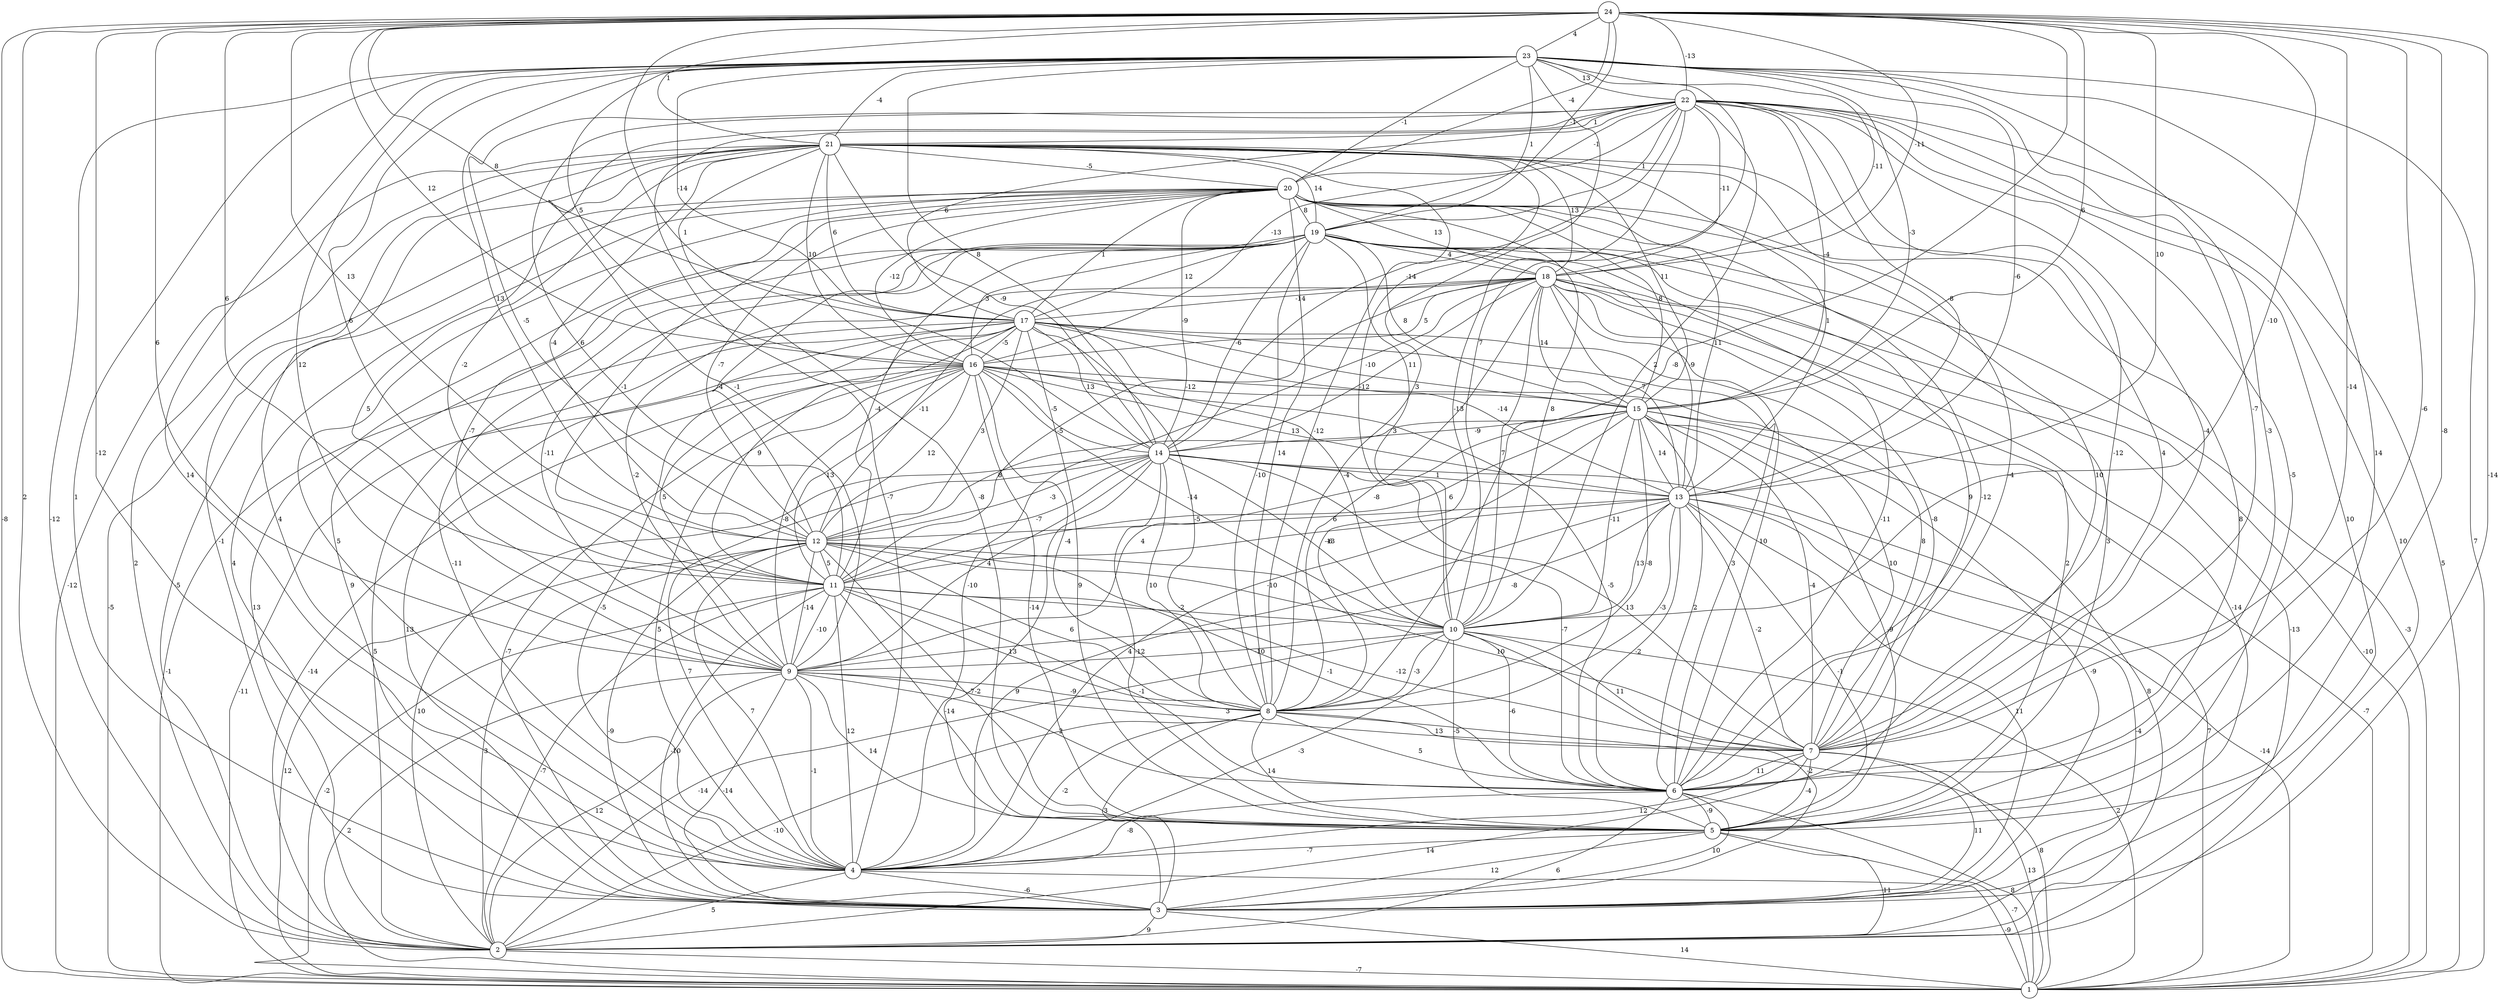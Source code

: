 graph { 
	 fontname="Helvetica,Arial,sans-serif" 
	 node [shape = circle]; 
	 24 -- 1 [label = "-8"];
	 24 -- 2 [label = "2"];
	 24 -- 3 [label = "-14"];
	 24 -- 4 [label = "-12"];
	 24 -- 5 [label = "-8"];
	 24 -- 6 [label = "-6"];
	 24 -- 7 [label = "-14"];
	 24 -- 8 [label = "-8"];
	 24 -- 9 [label = "6"];
	 24 -- 10 [label = "-10"];
	 24 -- 11 [label = "6"];
	 24 -- 12 [label = "13"];
	 24 -- 13 [label = "10"];
	 24 -- 14 [label = "1"];
	 24 -- 15 [label = "6"];
	 24 -- 16 [label = "12"];
	 24 -- 17 [label = "8"];
	 24 -- 18 [label = "-11"];
	 24 -- 19 [label = "-1"];
	 24 -- 20 [label = "-4"];
	 24 -- 21 [label = "1"];
	 24 -- 22 [label = "-13"];
	 24 -- 23 [label = "4"];
	 23 -- 1 [label = "7"];
	 23 -- 2 [label = "-12"];
	 23 -- 3 [label = "1"];
	 23 -- 4 [label = "14"];
	 23 -- 5 [label = "14"];
	 23 -- 6 [label = "-3"];
	 23 -- 7 [label = "-7"];
	 23 -- 8 [label = "3"];
	 23 -- 9 [label = "12"];
	 23 -- 10 [label = "7"];
	 23 -- 11 [label = "6"];
	 23 -- 12 [label = "13"];
	 23 -- 13 [label = "-6"];
	 23 -- 14 [label = "8"];
	 23 -- 15 [label = "-3"];
	 23 -- 16 [label = "5"];
	 23 -- 17 [label = "-14"];
	 23 -- 18 [label = "-11"];
	 23 -- 19 [label = "1"];
	 23 -- 20 [label = "-1"];
	 23 -- 21 [label = "-4"];
	 23 -- 22 [label = "13"];
	 22 -- 1 [label = "5"];
	 22 -- 2 [label = "10"];
	 22 -- 3 [label = "10"];
	 22 -- 4 [label = "-7"];
	 22 -- 5 [label = "-5"];
	 22 -- 6 [label = "-12"];
	 22 -- 7 [label = "-4"];
	 22 -- 8 [label = "-13"];
	 22 -- 9 [label = "-1"];
	 22 -- 10 [label = "2"];
	 22 -- 11 [label = "6"];
	 22 -- 12 [label = "-5"];
	 22 -- 13 [label = "-8"];
	 22 -- 14 [label = "-14"];
	 22 -- 15 [label = "-4"];
	 22 -- 16 [label = "-13"];
	 22 -- 17 [label = "6"];
	 22 -- 18 [label = "-11"];
	 22 -- 19 [label = "1"];
	 22 -- 20 [label = "-1"];
	 22 -- 21 [label = "1"];
	 21 -- 1 [label = "-12"];
	 21 -- 2 [label = "2"];
	 21 -- 3 [label = "-1"];
	 21 -- 4 [label = "4"];
	 21 -- 5 [label = "-8"];
	 21 -- 6 [label = "-4"];
	 21 -- 7 [label = "4"];
	 21 -- 8 [label = "-12"];
	 21 -- 9 [label = "5"];
	 21 -- 10 [label = "-12"];
	 21 -- 11 [label = "-2"];
	 21 -- 12 [label = "-4"];
	 21 -- 13 [label = "1"];
	 21 -- 14 [label = "-9"];
	 21 -- 15 [label = "11"];
	 21 -- 16 [label = "10"];
	 21 -- 17 [label = "6"];
	 21 -- 18 [label = "13"];
	 21 -- 19 [label = "14"];
	 21 -- 20 [label = "-5"];
	 20 -- 1 [label = "-5"];
	 20 -- 2 [label = "-5"];
	 20 -- 3 [label = "4"];
	 20 -- 4 [label = "5"];
	 20 -- 5 [label = "8"];
	 20 -- 6 [label = "-12"];
	 20 -- 7 [label = "10"];
	 20 -- 8 [label = "14"];
	 20 -- 9 [label = "-7"];
	 20 -- 10 [label = "8"];
	 20 -- 11 [label = "-1"];
	 20 -- 12 [label = "-7"];
	 20 -- 13 [label = "11"];
	 20 -- 14 [label = "-9"];
	 20 -- 15 [label = "8"];
	 20 -- 16 [label = "-12"];
	 20 -- 17 [label = "1"];
	 20 -- 18 [label = "13"];
	 20 -- 19 [label = "8"];
	 19 -- 1 [label = "-3"];
	 19 -- 2 [label = "13"];
	 19 -- 3 [label = "9"];
	 19 -- 4 [label = "-11"];
	 19 -- 5 [label = "3"];
	 19 -- 6 [label = "-11"];
	 19 -- 7 [label = "9"];
	 19 -- 8 [label = "-10"];
	 19 -- 9 [label = "-11"];
	 19 -- 10 [label = "3"];
	 19 -- 11 [label = "-4"];
	 19 -- 12 [label = "4"];
	 19 -- 13 [label = "-9"];
	 19 -- 14 [label = "-6"];
	 19 -- 15 [label = "8"];
	 19 -- 16 [label = "3"];
	 19 -- 17 [label = "12"];
	 19 -- 18 [label = "4"];
	 18 -- 1 [label = "-10"];
	 18 -- 2 [label = "-13"];
	 18 -- 3 [label = "-14"];
	 18 -- 4 [label = "-10"];
	 18 -- 5 [label = "2"];
	 18 -- 6 [label = "10"];
	 18 -- 7 [label = "-8"];
	 18 -- 8 [label = "-8"];
	 18 -- 9 [label = "-2"];
	 18 -- 10 [label = "7"];
	 18 -- 11 [label = "-5"];
	 18 -- 12 [label = "-11"];
	 18 -- 13 [label = "7"];
	 18 -- 14 [label = "11"];
	 18 -- 15 [label = "14"];
	 18 -- 16 [label = "5"];
	 18 -- 17 [label = "-14"];
	 17 -- 1 [label = "-1"];
	 17 -- 2 [label = "5"];
	 17 -- 3 [label = "13"];
	 17 -- 4 [label = "-5"];
	 17 -- 5 [label = "9"];
	 17 -- 6 [label = "3"];
	 17 -- 7 [label = "8"];
	 17 -- 8 [label = "-5"];
	 17 -- 9 [label = "5"];
	 17 -- 10 [label = "-4"];
	 17 -- 11 [label = "9"];
	 17 -- 12 [label = "3"];
	 17 -- 13 [label = "-14"];
	 17 -- 14 [label = "13"];
	 17 -- 15 [label = "-10"];
	 17 -- 16 [label = "-5"];
	 16 -- 1 [label = "-11"];
	 16 -- 2 [label = "-14"];
	 16 -- 3 [label = "-7"];
	 16 -- 4 [label = "5"];
	 16 -- 5 [label = "-14"];
	 16 -- 6 [label = "-5"];
	 16 -- 7 [label = "10"];
	 16 -- 8 [label = "-4"];
	 16 -- 9 [label = "-8"];
	 16 -- 10 [label = "-14"];
	 16 -- 11 [label = "13"];
	 16 -- 12 [label = "12"];
	 16 -- 13 [label = "13"];
	 16 -- 14 [label = "-5"];
	 16 -- 15 [label = "-12"];
	 15 -- 1 [label = "-7"];
	 15 -- 2 [label = "8"];
	 15 -- 3 [label = "-9"];
	 15 -- 4 [label = "4"];
	 15 -- 5 [label = "-9"];
	 15 -- 6 [label = "2"];
	 15 -- 7 [label = "-4"];
	 15 -- 8 [label = "-8"];
	 15 -- 9 [label = "4"];
	 15 -- 10 [label = "-11"];
	 15 -- 11 [label = "6"];
	 15 -- 12 [label = "8"];
	 15 -- 13 [label = "14"];
	 15 -- 14 [label = "-9"];
	 14 -- 1 [label = "7"];
	 14 -- 2 [label = "10"];
	 14 -- 3 [label = "-2"];
	 14 -- 4 [label = "7"];
	 14 -- 5 [label = "-12"];
	 14 -- 6 [label = "-7"];
	 14 -- 7 [label = "13"];
	 14 -- 8 [label = "10"];
	 14 -- 9 [label = "4"];
	 14 -- 10 [label = "-13"];
	 14 -- 11 [label = "-7"];
	 14 -- 12 [label = "-3"];
	 14 -- 13 [label = "1"];
	 13 -- 1 [label = "-14"];
	 13 -- 2 [label = "-4"];
	 13 -- 3 [label = "11"];
	 13 -- 4 [label = "9"];
	 13 -- 5 [label = "-1"];
	 13 -- 6 [label = "-2"];
	 13 -- 7 [label = "-2"];
	 13 -- 8 [label = "-3"];
	 13 -- 9 [label = "-8"];
	 13 -- 10 [label = "13"];
	 13 -- 11 [label = "-6"];
	 13 -- 12 [label = "6"];
	 12 -- 1 [label = "12"];
	 12 -- 2 [label = "3"];
	 12 -- 3 [label = "-9"];
	 12 -- 4 [label = "7"];
	 12 -- 5 [label = "-7"];
	 12 -- 6 [label = "-1"];
	 12 -- 7 [label = "10"];
	 12 -- 8 [label = "6"];
	 12 -- 9 [label = "-14"];
	 12 -- 10 [label = "-10"];
	 12 -- 11 [label = "5"];
	 11 -- 1 [label = "-2"];
	 11 -- 2 [label = "-7"];
	 11 -- 3 [label = "-10"];
	 11 -- 4 [label = "12"];
	 11 -- 5 [label = "-14"];
	 11 -- 6 [label = "-1"];
	 11 -- 7 [label = "-12"];
	 11 -- 8 [label = "13"];
	 11 -- 9 [label = "-10"];
	 11 -- 10 [label = "-2"];
	 10 -- 1 [label = "2"];
	 10 -- 2 [label = "-14"];
	 10 -- 3 [label = "-2"];
	 10 -- 4 [label = "-3"];
	 10 -- 5 [label = "-5"];
	 10 -- 6 [label = "-6"];
	 10 -- 7 [label = "11"];
	 10 -- 8 [label = "-3"];
	 10 -- 9 [label = "-10"];
	 9 -- 1 [label = "2"];
	 9 -- 2 [label = "12"];
	 9 -- 3 [label = "-14"];
	 9 -- 4 [label = "-1"];
	 9 -- 5 [label = "14"];
	 9 -- 6 [label = "2"];
	 9 -- 7 [label = "3"];
	 9 -- 8 [label = "-9"];
	 8 -- 1 [label = "8"];
	 8 -- 2 [label = "-10"];
	 8 -- 3 [label = "3"];
	 8 -- 4 [label = "-2"];
	 8 -- 5 [label = "14"];
	 8 -- 6 [label = "5"];
	 8 -- 7 [label = "13"];
	 7 -- 1 [label = "13"];
	 7 -- 2 [label = "14"];
	 7 -- 3 [label = "11"];
	 7 -- 4 [label = "12"];
	 7 -- 5 [label = "-4"];
	 7 -- 6 [label = "11"];
	 6 -- 1 [label = "8"];
	 6 -- 2 [label = "6"];
	 6 -- 3 [label = "10"];
	 6 -- 4 [label = "-8"];
	 6 -- 5 [label = "-9"];
	 5 -- 1 [label = "-7"];
	 5 -- 2 [label = "11"];
	 5 -- 3 [label = "12"];
	 5 -- 4 [label = "-7"];
	 4 -- 1 [label = "-9"];
	 4 -- 2 [label = "5"];
	 4 -- 3 [label = "-6"];
	 3 -- 1 [label = "14"];
	 3 -- 2 [label = "9"];
	 2 -- 1 [label = "-7"];
	 1;
	 2;
	 3;
	 4;
	 5;
	 6;
	 7;
	 8;
	 9;
	 10;
	 11;
	 12;
	 13;
	 14;
	 15;
	 16;
	 17;
	 18;
	 19;
	 20;
	 21;
	 22;
	 23;
	 24;
}
